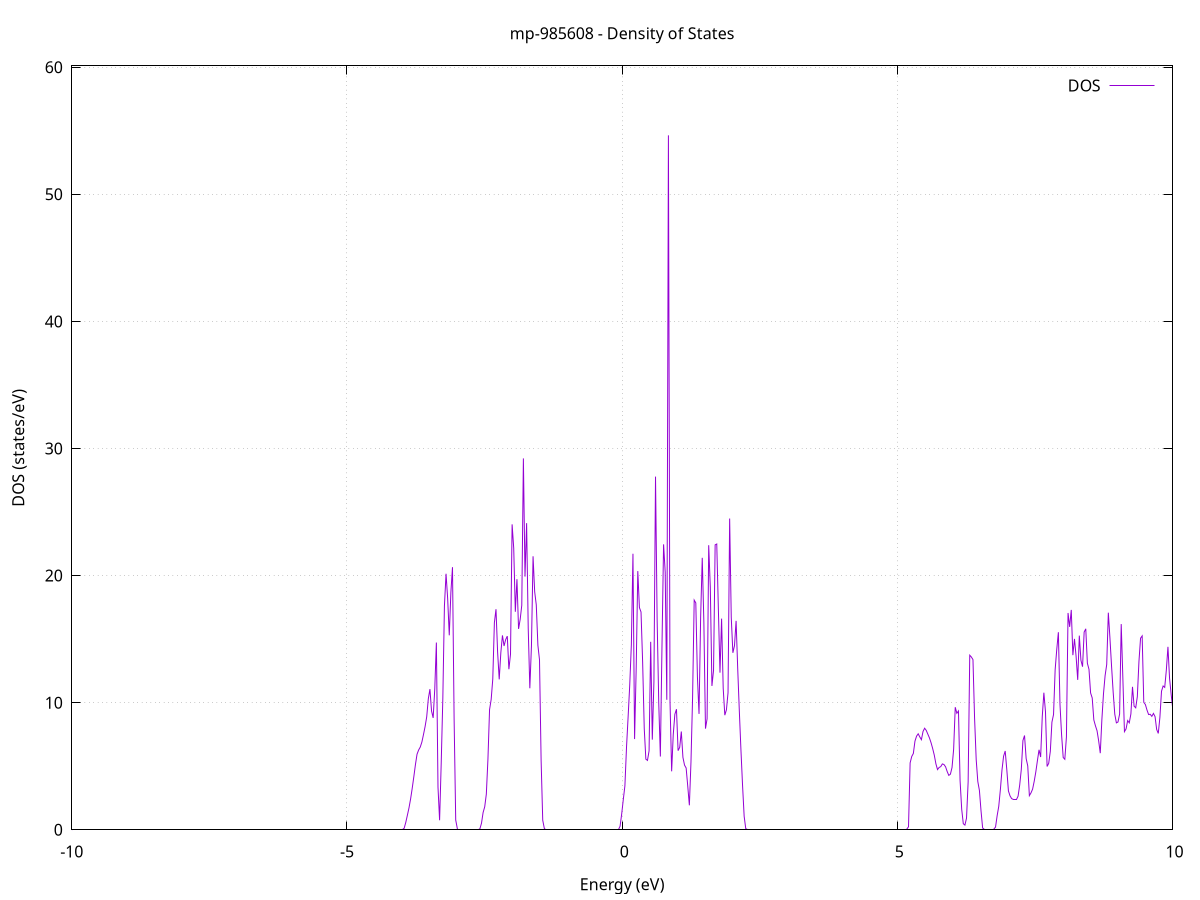 set title 'mp-985608 - Density of States'
set xlabel 'Energy (eV)'
set ylabel 'DOS (states/eV)'
set grid
set xrange [-10:10]
set yrange [0:60.102]
set xzeroaxis lt -1
set terminal png size 800,600
set output 'mp-985608_dos_gnuplot.png'
plot '-' using 1:2 with lines title 'DOS'
-36.197400 0.000000
-36.168200 0.000000
-36.138900 0.000000
-36.109600 0.000000
-36.080300 0.000000
-36.051100 0.000000
-36.021800 0.000000
-35.992500 0.000000
-35.963200 0.000000
-35.933900 0.000000
-35.904700 0.000000
-35.875400 0.000000
-35.846100 0.000000
-35.816800 0.000000
-35.787500 0.000000
-35.758300 0.000000
-35.729000 0.000000
-35.699700 0.000000
-35.670400 0.000000
-35.641100 0.000000
-35.611900 0.000000
-35.582600 0.000000
-35.553300 0.000000
-35.524000 0.000000
-35.494700 0.000000
-35.465500 0.000000
-35.436200 0.000000
-35.406900 0.000000
-35.377600 0.000000
-35.348400 0.000000
-35.319100 0.000000
-35.289800 0.000000
-35.260500 0.000000
-35.231200 0.000000
-35.202000 0.000000
-35.172700 0.000000
-35.143400 0.000000
-35.114100 0.000000
-35.084800 0.000000
-35.055600 0.000000
-35.026300 0.000000
-34.997000 0.000000
-34.967700 0.000000
-34.938400 0.000000
-34.909200 0.000000
-34.879900 0.000000
-34.850600 0.000000
-34.821300 0.000000
-34.792000 0.000000
-34.762800 0.000000
-34.733500 0.000000
-34.704200 0.000000
-34.674900 0.000000
-34.645600 0.000000
-34.616400 0.000000
-34.587100 0.000000
-34.557800 0.000000
-34.528500 0.000000
-34.499300 0.000000
-34.470000 0.000000
-34.440700 0.000000
-34.411400 0.000000
-34.382100 0.000000
-34.352900 0.000000
-34.323600 0.000000
-34.294300 0.000000
-34.265000 0.000000
-34.235700 0.000000
-34.206500 0.000000
-34.177200 0.000000
-34.147900 0.000000
-34.118600 0.000000
-34.089300 0.000000
-34.060100 0.000000
-34.030800 0.000000
-34.001500 0.000000
-33.972200 0.000000
-33.942900 0.000000
-33.913700 0.000000
-33.884400 0.000000
-33.855100 0.000000
-33.825800 0.000000
-33.796600 0.000000
-33.767300 0.000000
-33.738000 0.000000
-33.708700 0.000000
-33.679400 0.000000
-33.650200 0.000000
-33.620900 0.000000
-33.591600 0.000000
-33.562300 0.000000
-33.533000 1.669600
-33.503800 55.413800
-33.474500 73.314100
-33.445200 148.033100
-33.415900 0.000000
-33.386600 0.000000
-33.357400 0.000000
-33.328100 0.000000
-33.298800 0.000000
-33.269500 0.000000
-33.240200 0.000000
-33.211000 0.000000
-33.181700 0.000000
-33.152400 0.000000
-33.123100 0.000000
-33.093900 0.000000
-33.064600 0.000000
-33.035300 0.000000
-33.006000 0.000000
-32.976700 0.000000
-32.947500 0.000000
-32.918200 0.000000
-32.888900 0.000000
-32.859600 0.000000
-32.830300 0.000000
-32.801100 0.000000
-32.771800 0.000000
-32.742500 0.000000
-32.713200 0.000000
-32.683900 0.000000
-32.654700 0.000000
-32.625400 0.000000
-32.596100 0.000000
-32.566800 0.000000
-32.537500 0.000000
-32.508300 0.000000
-32.479000 0.000000
-32.449700 0.000000
-32.420400 0.000000
-32.391200 0.000000
-32.361900 0.000000
-32.332600 0.000000
-32.303300 0.000000
-32.274000 0.000000
-32.244800 0.000000
-32.215500 0.000000
-32.186200 0.000000
-32.156900 0.000000
-32.127600 0.000000
-32.098400 0.000000
-32.069100 0.000000
-32.039800 0.000000
-32.010500 0.000000
-31.981200 0.000000
-31.952000 0.000000
-31.922700 0.000000
-31.893400 0.000000
-31.864100 0.000000
-31.834800 0.000000
-31.805600 0.000000
-31.776300 0.000000
-31.747000 0.000000
-31.717700 0.000000
-31.688500 0.000000
-31.659200 0.000000
-31.629900 0.000000
-31.600600 0.000000
-31.571300 0.000000
-31.542100 0.000000
-31.512800 0.000000
-31.483500 0.000000
-31.454200 0.000000
-31.424900 0.000000
-31.395700 0.000000
-31.366400 0.000000
-31.337100 0.000000
-31.307800 0.000000
-31.278500 0.000000
-31.249300 0.000000
-31.220000 0.000000
-31.190700 0.000000
-31.161400 0.000000
-31.132100 0.000000
-31.102900 0.000000
-31.073600 0.000000
-31.044300 0.000000
-31.015000 0.000000
-30.985700 0.000000
-30.956500 0.000000
-30.927200 0.000000
-30.897900 0.000000
-30.868600 0.000000
-30.839400 0.000000
-30.810100 0.000000
-30.780800 0.000000
-30.751500 0.000000
-30.722200 0.000000
-30.693000 0.000000
-30.663700 0.000000
-30.634400 0.000000
-30.605100 0.000000
-30.575800 0.000000
-30.546600 0.000000
-30.517300 0.000000
-30.488000 0.000000
-30.458700 0.000000
-30.429400 0.000000
-30.400200 0.000000
-30.370900 0.000000
-30.341600 0.000000
-30.312300 0.000000
-30.283000 0.000000
-30.253800 0.000000
-30.224500 0.000000
-30.195200 0.000000
-30.165900 0.000000
-30.136700 0.000000
-30.107400 0.000000
-30.078100 0.000000
-30.048800 0.000000
-30.019500 0.000000
-29.990300 0.000000
-29.961000 0.000000
-29.931700 0.000000
-29.902400 0.000000
-29.873100 0.000000
-29.843900 0.000000
-29.814600 0.000000
-29.785300 0.000000
-29.756000 0.000000
-29.726700 0.000000
-29.697500 0.000000
-29.668200 0.000000
-29.638900 0.000000
-29.609600 0.000000
-29.580300 0.000000
-29.551100 0.000000
-29.521800 0.000000
-29.492500 0.000000
-29.463200 0.000000
-29.434000 0.000000
-29.404700 0.000000
-29.375400 0.000000
-29.346100 0.000000
-29.316800 0.000000
-29.287600 0.000000
-29.258300 0.000000
-29.229000 0.000000
-29.199700 0.000000
-29.170400 0.000000
-29.141200 0.000000
-29.111900 0.000000
-29.082600 0.000000
-29.053300 0.000000
-29.024000 0.000000
-28.994800 0.000000
-28.965500 0.000000
-28.936200 0.000000
-28.906900 0.000000
-28.877600 0.000000
-28.848400 0.000000
-28.819100 0.000000
-28.789800 0.000000
-28.760500 0.000000
-28.731300 0.000000
-28.702000 0.000000
-28.672700 0.000000
-28.643400 0.000000
-28.614100 0.000000
-28.584900 0.000000
-28.555600 0.000000
-28.526300 0.000000
-28.497000 0.000000
-28.467700 0.000000
-28.438500 0.000000
-28.409200 0.000000
-28.379900 0.000000
-28.350600 0.000000
-28.321300 0.000000
-28.292100 0.000000
-28.262800 0.000000
-28.233500 0.000000
-28.204200 0.000000
-28.174900 0.000000
-28.145700 0.000000
-28.116400 0.000000
-28.087100 0.000000
-28.057800 0.000000
-28.028500 0.000000
-27.999300 0.000000
-27.970000 0.000000
-27.940700 0.000000
-27.911400 0.000000
-27.882200 0.000000
-27.852900 0.000000
-27.823600 0.000000
-27.794300 0.000000
-27.765000 0.000000
-27.735800 0.000000
-27.706500 0.000000
-27.677200 0.000000
-27.647900 0.000000
-27.618600 0.000000
-27.589400 0.000000
-27.560100 0.000000
-27.530800 0.000000
-27.501500 0.000000
-27.472200 0.000000
-27.443000 0.000000
-27.413700 0.000000
-27.384400 0.000000
-27.355100 0.000000
-27.325800 0.000000
-27.296600 0.000000
-27.267300 0.000000
-27.238000 0.000000
-27.208700 0.000000
-27.179500 0.000000
-27.150200 0.000000
-27.120900 0.000000
-27.091600 0.000000
-27.062300 0.000000
-27.033100 0.000000
-27.003800 0.000000
-26.974500 0.000000
-26.945200 0.000000
-26.915900 0.000000
-26.886700 0.000000
-26.857400 0.000000
-26.828100 0.000000
-26.798800 0.000000
-26.769500 0.000000
-26.740300 0.000000
-26.711000 0.000000
-26.681700 0.000000
-26.652400 0.000000
-26.623100 0.000000
-26.593900 0.000000
-26.564600 0.000000
-26.535300 0.000000
-26.506000 0.000000
-26.476800 0.000000
-26.447500 0.000000
-26.418200 0.000000
-26.388900 0.000000
-26.359600 0.000000
-26.330400 0.000000
-26.301100 0.000000
-26.271800 0.000000
-26.242500 0.000000
-26.213200 0.000000
-26.184000 0.000000
-26.154700 0.000000
-26.125400 0.000000
-26.096100 0.000000
-26.066800 0.000000
-26.037600 0.000000
-26.008300 0.000000
-25.979000 0.000000
-25.949700 0.000000
-25.920400 0.000000
-25.891200 0.000000
-25.861900 0.000000
-25.832600 0.000000
-25.803300 0.000000
-25.774100 0.000000
-25.744800 0.000000
-25.715500 0.000000
-25.686200 0.000000
-25.656900 0.000000
-25.627700 0.000000
-25.598400 0.000000
-25.569100 0.000000
-25.539800 0.000000
-25.510500 0.000000
-25.481300 0.000000
-25.452000 0.000000
-25.422700 0.000000
-25.393400 0.000000
-25.364100 0.000000
-25.334900 0.000000
-25.305600 0.000000
-25.276300 0.000000
-25.247000 0.000000
-25.217700 0.000000
-25.188500 0.000000
-25.159200 0.000000
-25.129900 0.000000
-25.100600 0.000000
-25.071400 0.000000
-25.042100 0.000000
-25.012800 0.000000
-24.983500 0.000000
-24.954200 0.000000
-24.925000 0.000000
-24.895700 0.000000
-24.866400 0.000000
-24.837100 0.000000
-24.807800 0.000000
-24.778600 0.000000
-24.749300 0.000000
-24.720000 0.000000
-24.690700 0.000000
-24.661400 0.000000
-24.632200 0.000000
-24.602900 0.000000
-24.573600 0.000000
-24.544300 0.000000
-24.515000 0.000000
-24.485800 0.000000
-24.456500 0.000000
-24.427200 0.000000
-24.397900 0.000000
-24.368600 0.000000
-24.339400 0.000000
-24.310100 0.000000
-24.280800 0.000000
-24.251500 0.000000
-24.222300 0.000000
-24.193000 0.000000
-24.163700 0.000000
-24.134400 0.000000
-24.105100 0.000000
-24.075900 0.000000
-24.046600 0.000000
-24.017300 0.000000
-23.988000 0.000000
-23.958700 0.000000
-23.929500 0.000000
-23.900200 0.000000
-23.870900 0.000000
-23.841600 0.000000
-23.812300 0.000000
-23.783100 0.000000
-23.753800 0.000000
-23.724500 0.000000
-23.695200 0.000000
-23.665900 0.000000
-23.636700 0.000000
-23.607400 0.000000
-23.578100 0.000000
-23.548800 0.000000
-23.519600 0.000000
-23.490300 0.000000
-23.461000 0.000000
-23.431700 0.000000
-23.402400 0.000000
-23.373200 0.000000
-23.343900 0.000000
-23.314600 0.000000
-23.285300 0.000000
-23.256000 0.000000
-23.226800 0.000000
-23.197500 0.000000
-23.168200 0.000000
-23.138900 0.000000
-23.109600 0.000000
-23.080400 0.000000
-23.051100 0.000000
-23.021800 0.000000
-22.992500 0.000000
-22.963200 0.000000
-22.934000 0.000000
-22.904700 0.000000
-22.875400 0.000000
-22.846100 0.000000
-22.816900 0.000000
-22.787600 0.000000
-22.758300 0.000000
-22.729000 0.000000
-22.699700 0.000000
-22.670500 0.000000
-22.641200 0.000000
-22.611900 0.000000
-22.582600 0.000000
-22.553300 0.000000
-22.524100 0.000000
-22.494800 0.000000
-22.465500 0.000000
-22.436200 0.000000
-22.406900 0.000000
-22.377700 0.000000
-22.348400 0.000000
-22.319100 0.000000
-22.289800 0.000000
-22.260500 0.000000
-22.231300 0.000000
-22.202000 0.000000
-22.172700 0.000000
-22.143400 0.000000
-22.114200 0.000000
-22.084900 0.000000
-22.055600 0.000000
-22.026300 0.000000
-21.997000 0.000000
-21.967800 0.000000
-21.938500 0.000000
-21.909200 0.000000
-21.879900 0.000000
-21.850600 0.000000
-21.821400 0.000000
-21.792100 0.000000
-21.762800 0.000000
-21.733500 0.000000
-21.704200 0.000000
-21.675000 0.000000
-21.645700 0.000000
-21.616400 0.000000
-21.587100 0.000000
-21.557800 0.000000
-21.528600 0.000000
-21.499300 0.000000
-21.470000 0.000000
-21.440700 0.000000
-21.411500 0.000000
-21.382200 0.000000
-21.352900 0.000000
-21.323600 0.000000
-21.294300 0.000000
-21.265100 0.000000
-21.235800 0.000000
-21.206500 0.000000
-21.177200 0.000000
-21.147900 0.000000
-21.118700 0.000000
-21.089400 0.000000
-21.060100 0.000000
-21.030800 0.000000
-21.001500 0.000000
-20.972300 0.000000
-20.943000 0.000000
-20.913700 0.000000
-20.884400 0.000000
-20.855100 0.000000
-20.825900 0.000000
-20.796600 0.000000
-20.767300 0.000000
-20.738000 0.000000
-20.708700 0.000000
-20.679500 0.000000
-20.650200 0.000000
-20.620900 0.000000
-20.591600 0.000000
-20.562400 0.000000
-20.533100 0.000000
-20.503800 0.000000
-20.474500 0.000000
-20.445200 0.000000
-20.416000 0.000000
-20.386700 0.000000
-20.357400 0.000000
-20.328100 0.000000
-20.298800 0.000000
-20.269600 0.000000
-20.240300 0.000000
-20.211000 0.000000
-20.181700 0.000000
-20.152400 0.000000
-20.123200 0.000000
-20.093900 0.000000
-20.064600 0.000000
-20.035300 0.000000
-20.006000 0.000000
-19.976800 0.000000
-19.947500 0.000000
-19.918200 0.000000
-19.888900 0.000000
-19.859700 0.000000
-19.830400 0.000000
-19.801100 0.000000
-19.771800 0.000000
-19.742500 0.000000
-19.713300 0.000000
-19.684000 0.000000
-19.654700 0.000000
-19.625400 0.000000
-19.596100 0.000000
-19.566900 0.000000
-19.537600 0.000000
-19.508300 0.000000
-19.479000 0.000000
-19.449700 0.000000
-19.420500 0.000000
-19.391200 0.000000
-19.361900 0.000000
-19.332600 0.000000
-19.303300 0.000000
-19.274100 0.000000
-19.244800 0.000000
-19.215500 0.000000
-19.186200 0.000000
-19.157000 0.000000
-19.127700 0.000000
-19.098400 0.000000
-19.069100 0.000000
-19.039800 0.000000
-19.010600 0.000000
-18.981300 0.000000
-18.952000 0.000000
-18.922700 0.000000
-18.893400 0.000000
-18.864200 0.000000
-18.834900 20.183700
-18.805600 23.336000
-18.776300 30.405800
-18.747000 32.934700
-18.717800 33.372000
-18.688500 54.555700
-18.659200 36.014800
-18.629900 24.234000
-18.600600 14.093500
-18.571400 8.910900
-18.542100 5.122400
-18.512800 3.090700
-18.483500 1.262100
-18.454300 0.120600
-18.425000 0.000000
-18.395700 0.000000
-18.366400 0.000000
-18.337100 0.000000
-18.307900 0.000000
-18.278600 0.000000
-18.249300 0.000000
-18.220000 0.000000
-18.190700 0.000000
-18.161500 0.000000
-18.132200 0.000000
-18.102900 0.000000
-18.073600 0.000000
-18.044300 0.000000
-18.015100 0.000000
-17.985800 0.000000
-17.956500 0.000000
-17.927200 0.000000
-17.897900 0.000000
-17.868700 0.000000
-17.839400 0.000000
-17.810100 0.000000
-17.780800 0.000000
-17.751600 0.000000
-17.722300 0.000000
-17.693000 0.000000
-17.663700 0.000000
-17.634400 0.000000
-17.605200 0.000000
-17.575900 0.000000
-17.546600 0.000000
-17.517300 0.000000
-17.488000 0.000000
-17.458800 0.000000
-17.429500 0.000000
-17.400200 0.000000
-17.370900 0.000000
-17.341600 0.000000
-17.312400 0.000000
-17.283100 0.000000
-17.253800 0.000000
-17.224500 0.000000
-17.195200 0.000000
-17.166000 0.000000
-17.136700 0.000000
-17.107400 0.000000
-17.078100 0.000000
-17.048800 0.000000
-17.019600 0.000000
-16.990300 0.000000
-16.961000 0.000000
-16.931700 0.000000
-16.902500 0.000000
-16.873200 0.000000
-16.843900 0.000000
-16.814600 0.000000
-16.785300 0.000000
-16.756100 0.000000
-16.726800 0.000000
-16.697500 0.000000
-16.668200 0.000000
-16.638900 0.000000
-16.609700 0.000000
-16.580400 0.000000
-16.551100 0.000000
-16.521800 0.073400
-16.492500 1.613300
-16.463300 9.194100
-16.434000 12.063700
-16.404700 9.057300
-16.375400 7.191000
-16.346100 6.780500
-16.316900 6.807100
-16.287600 5.656400
-16.258300 4.893300
-16.229000 4.589100
-16.199800 3.833700
-16.170500 4.524700
-16.141200 13.325300
-16.111900 18.851500
-16.082600 23.552200
-16.053400 5.235200
-16.024100 2.321800
-15.994800 0.019200
-15.965500 0.000000
-15.936200 0.000000
-15.907000 0.000000
-15.877700 0.000000
-15.848400 0.000000
-15.819100 0.000000
-15.789800 0.000000
-15.760600 0.000000
-15.731300 0.000000
-15.702000 0.000000
-15.672700 0.076400
-15.643400 0.325100
-15.614200 0.702000
-15.584900 1.080000
-15.555600 1.413200
-15.526300 1.713300
-15.497100 2.030200
-15.467800 2.373200
-15.438500 2.900600
-15.409200 3.448400
-15.379900 3.975800
-15.350700 4.580100
-15.321400 5.823800
-15.292100 6.588700
-15.262800 7.283300
-15.233500 9.587800
-15.204300 10.588700
-15.175000 11.071400
-15.145700 11.994300
-15.116400 14.721100
-15.087100 16.722200
-15.057900 16.851600
-15.028600 15.841500
-14.999300 15.009900
-14.970000 15.230600
-14.940700 15.185500
-14.911500 15.724900
-14.882200 16.826000
-14.852900 18.967300
-14.823600 24.233300
-14.794400 26.589300
-14.765100 30.433000
-14.735800 36.930900
-14.706500 31.440400
-14.677200 9.015300
-14.648000 21.404300
-14.618700 22.482400
-14.589400 25.628000
-14.560100 25.176700
-14.530800 13.591400
-14.501600 16.268700
-14.472300 44.582600
-14.443000 25.288300
-14.413700 30.697200
-14.384400 22.844600
-14.355200 9.546000
-14.325900 4.689700
-14.296600 1.636400
-14.267300 0.221300
-14.238000 0.000000
-14.208800 0.000000
-14.179500 0.000000
-14.150200 0.000000
-14.120900 0.000000
-14.091700 0.000000
-14.062400 0.000000
-14.033100 0.000000
-14.003800 0.000000
-13.974500 0.000000
-13.945300 0.000000
-13.916000 0.000000
-13.886700 0.000000
-13.857400 0.000000
-13.828100 0.000000
-13.798900 0.000000
-13.769600 0.000000
-13.740300 0.000000
-13.711000 0.000000
-13.681700 0.000000
-13.652500 0.000000
-13.623200 0.000000
-13.593900 0.000000
-13.564600 0.000000
-13.535300 0.000000
-13.506100 0.000000
-13.476800 0.000000
-13.447500 0.000000
-13.418200 0.000000
-13.388900 0.000000
-13.359700 0.000000
-13.330400 0.000000
-13.301100 0.000000
-13.271800 0.000000
-13.242600 0.000000
-13.213300 0.000000
-13.184000 0.000000
-13.154700 0.000000
-13.125400 0.000000
-13.096200 0.000000
-13.066900 0.000000
-13.037600 0.000000
-13.008300 0.000000
-12.979000 0.000000
-12.949800 0.000000
-12.920500 0.000000
-12.891200 0.000000
-12.861900 0.000000
-12.832600 0.000000
-12.803400 0.000000
-12.774100 0.000000
-12.744800 0.000000
-12.715500 0.000000
-12.686200 0.000000
-12.657000 0.000000
-12.627700 0.398300
-12.598400 1.376100
-12.569100 2.795100
-12.539900 6.543100
-12.510600 10.943000
-12.481300 12.144400
-12.452000 13.631400
-12.422700 9.005500
-12.393500 10.103600
-12.364200 15.917900
-12.334900 14.456900
-12.305600 10.063500
-12.276300 9.469400
-12.247100 7.915000
-12.217800 3.925100
-12.188500 2.560900
-12.159200 5.644900
-12.129900 8.552200
-12.100700 8.289500
-12.071400 8.617100
-12.042100 11.766200
-12.012800 14.042300
-11.983500 12.494100
-11.954300 11.210200
-11.925000 10.721800
-11.895700 10.377000
-11.866400 10.128900
-11.837200 10.173400
-11.807900 10.837400
-11.778600 9.830400
-11.749300 10.120700
-11.720000 8.583300
-11.690800 7.819500
-11.661500 11.971300
-11.632200 14.597500
-11.602900 16.156900
-11.573600 13.758000
-11.544400 11.755600
-11.515100 9.292800
-11.485800 6.460700
-11.456500 5.302800
-11.427200 4.328300
-11.398000 3.682600
-11.368700 3.178300
-11.339400 2.650700
-11.310100 2.009500
-11.280800 1.024400
-11.251600 0.309400
-11.222300 0.086600
-11.193000 0.001500
-11.163700 0.000000
-11.134500 0.000000
-11.105200 0.000000
-11.075900 0.000000
-11.046600 0.000000
-11.017300 0.000000
-10.988100 0.000000
-10.958800 0.000000
-10.929500 0.000000
-10.900200 0.000000
-10.870900 0.000000
-10.841700 0.000000
-10.812400 0.000000
-10.783100 0.000000
-10.753800 0.000000
-10.724500 0.000000
-10.695300 0.000000
-10.666000 0.000000
-10.636700 0.000000
-10.607400 0.000000
-10.578100 0.000000
-10.548900 0.000000
-10.519600 0.000000
-10.490300 0.000000
-10.461000 0.000000
-10.431800 0.000000
-10.402500 0.000000
-10.373200 0.000000
-10.343900 0.000000
-10.314600 0.000000
-10.285400 0.000000
-10.256100 0.000000
-10.226800 0.000000
-10.197500 0.000000
-10.168200 0.000000
-10.139000 0.000000
-10.109700 0.000000
-10.080400 0.000000
-10.051100 0.000000
-10.021800 0.000000
-9.992600 0.000000
-9.963300 0.000000
-9.934000 0.000000
-9.904700 0.000000
-9.875400 0.000000
-9.846200 0.000000
-9.816900 0.000000
-9.787600 0.000000
-9.758300 0.000000
-9.729000 0.000000
-9.699800 0.000000
-9.670500 0.000000
-9.641200 0.000000
-9.611900 0.000000
-9.582700 0.000000
-9.553400 0.000000
-9.524100 0.000000
-9.494800 0.000000
-9.465500 0.000000
-9.436300 0.000000
-9.407000 0.000000
-9.377700 0.000000
-9.348400 0.000000
-9.319100 0.000000
-9.289900 0.000000
-9.260600 0.000000
-9.231300 0.000000
-9.202000 0.000000
-9.172700 0.000000
-9.143500 0.000000
-9.114200 0.000000
-9.084900 0.000000
-9.055600 0.000000
-9.026300 0.000000
-8.997100 0.000000
-8.967800 0.000000
-8.938500 0.000000
-8.909200 0.000000
-8.880000 0.000000
-8.850700 0.000000
-8.821400 0.000000
-8.792100 0.000000
-8.762800 0.000000
-8.733600 0.000000
-8.704300 0.000000
-8.675000 0.000000
-8.645700 0.000000
-8.616400 0.000000
-8.587200 0.000000
-8.557900 0.000000
-8.528600 0.000000
-8.499300 0.000000
-8.470000 0.000000
-8.440800 0.000000
-8.411500 0.000000
-8.382200 0.000000
-8.352900 0.000000
-8.323600 0.000000
-8.294400 0.000000
-8.265100 0.000000
-8.235800 0.000000
-8.206500 0.000000
-8.177300 0.000000
-8.148000 0.000000
-8.118700 0.000000
-8.089400 0.000000
-8.060100 0.000000
-8.030900 0.000000
-8.001600 0.000000
-7.972300 0.000000
-7.943000 0.000000
-7.913700 0.000000
-7.884500 0.000000
-7.855200 0.000000
-7.825900 0.000000
-7.796600 0.000000
-7.767300 0.000000
-7.738100 0.000000
-7.708800 0.000000
-7.679500 0.000000
-7.650200 0.000000
-7.620900 0.000000
-7.591700 0.000000
-7.562400 0.000000
-7.533100 0.000000
-7.503800 0.000000
-7.474600 0.000000
-7.445300 0.000000
-7.416000 0.000000
-7.386700 0.000000
-7.357400 0.000000
-7.328200 0.000000
-7.298900 0.000000
-7.269600 0.000000
-7.240300 0.000000
-7.211000 0.000000
-7.181800 0.000000
-7.152500 0.000000
-7.123200 0.000000
-7.093900 0.000000
-7.064600 0.000000
-7.035400 0.000000
-7.006100 0.000000
-6.976800 0.000000
-6.947500 0.000000
-6.918200 0.000000
-6.889000 0.000000
-6.859700 0.000000
-6.830400 0.000000
-6.801100 0.000000
-6.771900 0.000000
-6.742600 0.000000
-6.713300 0.000000
-6.684000 0.000000
-6.654700 0.000000
-6.625500 0.000000
-6.596200 0.000000
-6.566900 0.000000
-6.537600 0.000000
-6.508300 0.000000
-6.479100 0.000000
-6.449800 0.000000
-6.420500 0.000000
-6.391200 0.000000
-6.361900 0.000000
-6.332700 0.000000
-6.303400 0.000000
-6.274100 0.000000
-6.244800 0.000000
-6.215500 0.000000
-6.186300 0.000000
-6.157000 0.000000
-6.127700 0.000000
-6.098400 0.000000
-6.069100 0.000000
-6.039900 0.000000
-6.010600 0.000000
-5.981300 0.000000
-5.952000 0.000000
-5.922800 0.000000
-5.893500 0.000000
-5.864200 0.000000
-5.834900 0.000000
-5.805600 0.000000
-5.776400 0.000000
-5.747100 0.000000
-5.717800 0.000000
-5.688500 0.000000
-5.659200 0.000000
-5.630000 0.000000
-5.600700 0.000000
-5.571400 0.000000
-5.542100 0.000000
-5.512800 0.000000
-5.483600 0.000000
-5.454300 0.000000
-5.425000 0.000000
-5.395700 0.000000
-5.366400 0.000000
-5.337200 0.000000
-5.307900 0.000000
-5.278600 0.000000
-5.249300 0.000000
-5.220100 0.000000
-5.190800 0.000000
-5.161500 0.000000
-5.132200 0.000000
-5.102900 0.000000
-5.073700 0.000000
-5.044400 0.000000
-5.015100 0.000000
-4.985800 0.000000
-4.956500 0.000000
-4.927300 0.000000
-4.898000 0.000000
-4.868700 0.000000
-4.839400 0.000000
-4.810100 0.000000
-4.780900 0.000000
-4.751600 0.000000
-4.722300 0.000000
-4.693000 0.000000
-4.663700 0.000000
-4.634500 0.000000
-4.605200 0.000000
-4.575900 0.000000
-4.546600 0.000000
-4.517400 0.000000
-4.488100 0.000000
-4.458800 0.000000
-4.429500 0.000000
-4.400200 0.000000
-4.371000 0.000000
-4.341700 0.000000
-4.312400 0.000000
-4.283100 0.000000
-4.253800 0.000000
-4.224600 0.000000
-4.195300 0.000000
-4.166000 0.000000
-4.136700 0.000000
-4.107400 0.000000
-4.078200 0.000000
-4.048900 0.000000
-4.019600 0.000000
-3.990300 0.000000
-3.961000 0.117500
-3.931800 0.572500
-3.902500 1.138200
-3.873200 1.720600
-3.843900 2.425000
-3.814700 3.256300
-3.785400 4.162700
-3.756100 5.123500
-3.726800 5.945700
-3.697500 6.279800
-3.668300 6.507300
-3.639000 6.899800
-3.609700 7.491200
-3.580400 8.121900
-3.551100 8.884700
-3.521900 10.307500
-3.492600 11.065700
-3.463300 9.344100
-3.434000 8.802700
-3.404700 11.085800
-3.375500 14.731000
-3.346200 3.362600
-3.316900 0.749000
-3.287600 5.246300
-3.258300 10.321400
-3.229100 17.625200
-3.199800 20.142400
-3.170500 18.194400
-3.141200 15.301300
-3.112000 18.670100
-3.082700 20.660000
-3.053400 8.761300
-3.024100 0.767800
-2.994800 0.000000
-2.965600 0.000000
-2.936300 0.000000
-2.907000 0.000000
-2.877700 0.000000
-2.848400 0.000000
-2.819200 0.000000
-2.789900 0.000000
-2.760600 0.000000
-2.731300 0.000000
-2.702000 0.000000
-2.672800 0.000000
-2.643500 0.000000
-2.614200 0.000000
-2.584900 0.073200
-2.555600 0.517800
-2.526400 1.359500
-2.497100 1.807500
-2.467800 2.803900
-2.438500 5.565500
-2.409200 9.453900
-2.380000 10.249400
-2.350700 11.848900
-2.321400 16.300700
-2.292100 17.353000
-2.262900 13.975400
-2.233600 11.834800
-2.204300 13.928800
-2.175000 15.295000
-2.145700 14.461900
-2.116500 14.959500
-2.087200 15.235900
-2.057900 12.630400
-2.028600 13.806900
-1.999300 24.029500
-1.970100 22.147900
-1.940800 17.149800
-1.911500 19.716000
-1.882200 15.805100
-1.852900 16.550400
-1.823700 17.664300
-1.794400 29.219800
-1.765100 19.921900
-1.735800 24.126800
-1.706500 15.837800
-1.677300 11.132400
-1.648000 14.451300
-1.618700 21.518700
-1.589400 18.726800
-1.560200 17.697700
-1.530900 14.513500
-1.501600 13.369600
-1.472300 5.461800
-1.443000 0.752600
-1.413800 0.102500
-1.384500 0.000000
-1.355200 0.000000
-1.325900 0.000000
-1.296600 0.000000
-1.267400 0.000000
-1.238100 0.000000
-1.208800 0.000000
-1.179500 0.000000
-1.150200 0.000000
-1.121000 0.000000
-1.091700 0.000000
-1.062400 0.000000
-1.033100 0.000000
-1.003800 0.000000
-0.974600 0.000000
-0.945300 0.000000
-0.916000 0.000000
-0.886700 0.000000
-0.857500 0.000000
-0.828200 0.000000
-0.798900 0.000000
-0.769600 0.000000
-0.740300 0.000000
-0.711100 0.000000
-0.681800 0.000000
-0.652500 0.000000
-0.623200 0.000000
-0.593900 0.000000
-0.564700 0.000000
-0.535400 0.000000
-0.506100 0.000000
-0.476800 0.000000
-0.447500 0.000000
-0.418300 0.000000
-0.389000 0.000000
-0.359700 0.000000
-0.330400 0.000000
-0.301100 0.000000
-0.271900 0.000000
-0.242600 0.000000
-0.213300 0.000000
-0.184000 0.000000
-0.154800 0.000000
-0.125500 0.000000
-0.096200 0.000000
-0.066900 0.000000
-0.037600 0.279700
-0.008400 1.238800
0.020900 2.379100
0.050200 3.462600
0.079500 6.504800
0.108800 8.904600
0.138000 11.389700
0.167300 14.549200
0.196600 21.717300
0.225900 7.135200
0.255200 12.668500
0.284400 20.354400
0.313700 17.483900
0.343000 17.133200
0.372300 13.205600
0.401600 7.961200
0.430800 5.555300
0.460100 5.457300
0.489400 6.209300
0.518700 14.789500
0.547900 7.089200
0.577200 11.634600
0.606500 27.785000
0.635800 16.502600
0.665100 9.969100
0.694300 5.764200
0.723600 14.373200
0.752900 22.457200
0.782200 20.276000
0.811500 10.224000
0.840700 54.638100
0.870000 10.082200
0.899300 4.599000
0.928600 7.495100
0.957900 9.089800
0.987100 9.485100
1.016400 6.225900
1.045700 6.481800
1.075000 7.730100
1.104300 5.698700
1.133500 5.087800
1.162800 4.860100
1.192100 3.430200
1.221400 1.924200
1.250700 5.341400
1.279900 10.405300
1.309200 18.070200
1.338500 17.847800
1.367800 12.029600
1.397000 9.115400
1.426300 16.740000
1.455600 21.399500
1.484900 16.313600
1.514200 7.957300
1.543400 8.733300
1.572700 22.388700
1.602000 19.090900
1.631300 11.316700
1.660600 12.536600
1.689800 22.416000
1.719100 22.483600
1.748400 17.383700
1.777700 12.362300
1.807000 16.613600
1.836200 11.134900
1.865500 9.016700
1.894800 9.438900
1.924100 10.784000
1.953400 24.485900
1.982600 16.708800
2.011900 13.922000
2.041200 14.479100
2.070500 16.437200
2.099700 12.698600
2.129000 9.360300
2.158300 6.303900
2.187600 3.508900
2.216900 1.062100
2.246100 0.087900
2.275400 0.000000
2.304700 0.000000
2.334000 0.000000
2.363300 0.000000
2.392500 0.000000
2.421800 0.000000
2.451100 0.000000
2.480400 0.000000
2.509700 0.000000
2.538900 0.000000
2.568200 0.000000
2.597500 0.000000
2.626800 0.000000
2.656100 0.000000
2.685300 0.000000
2.714600 0.000000
2.743900 0.000000
2.773200 0.000000
2.802400 0.000000
2.831700 0.000000
2.861000 0.000000
2.890300 0.000000
2.919600 0.000000
2.948800 0.000000
2.978100 0.000000
3.007400 0.000000
3.036700 0.000000
3.066000 0.000000
3.095200 0.000000
3.124500 0.000000
3.153800 0.000000
3.183100 0.000000
3.212400 0.000000
3.241600 0.000000
3.270900 0.000000
3.300200 0.000000
3.329500 0.000000
3.358800 0.000000
3.388000 0.000000
3.417300 0.000000
3.446600 0.000000
3.475900 0.000000
3.505100 0.000000
3.534400 0.000000
3.563700 0.000000
3.593000 0.000000
3.622300 0.000000
3.651500 0.000000
3.680800 0.000000
3.710100 0.000000
3.739400 0.000000
3.768700 0.000000
3.797900 0.000000
3.827200 0.000000
3.856500 0.000000
3.885800 0.000000
3.915100 0.000000
3.944300 0.000000
3.973600 0.000000
4.002900 0.000000
4.032200 0.000000
4.061500 0.000000
4.090700 0.000000
4.120000 0.000000
4.149300 0.000000
4.178600 0.000000
4.207800 0.000000
4.237100 0.000000
4.266400 0.000000
4.295700 0.000000
4.325000 0.000000
4.354200 0.000000
4.383500 0.000000
4.412800 0.000000
4.442100 0.000000
4.471400 0.000000
4.500600 0.000000
4.529900 0.000000
4.559200 0.000000
4.588500 0.000000
4.617800 0.000000
4.647000 0.000000
4.676300 0.000000
4.705600 0.000000
4.734900 0.000000
4.764200 0.000000
4.793400 0.000000
4.822700 0.000000
4.852000 0.000000
4.881300 0.000000
4.910600 0.000000
4.939800 0.000000
4.969100 0.000000
4.998400 0.000000
5.027700 0.000000
5.056900 0.000000
5.086200 0.000000
5.115500 0.000000
5.144800 0.000000
5.174100 0.000000
5.203300 0.236200
5.232600 5.259500
5.261900 5.767200
5.291200 6.002900
5.320500 6.973300
5.349700 7.367200
5.379000 7.550900
5.408300 7.305700
5.437600 7.088900
5.466900 7.731300
5.496100 7.989600
5.525400 7.820300
5.554700 7.523700
5.584000 7.223600
5.613300 6.844100
5.642500 6.388500
5.671800 5.868000
5.701100 5.186400
5.730400 4.734700
5.759600 4.903900
5.788900 4.966900
5.818200 5.182100
5.847500 5.134400
5.876800 4.955300
5.906000 4.582100
5.935300 4.279400
5.964600 4.372800
5.993900 4.897700
6.023200 6.327800
6.052400 9.643300
6.081700 9.165700
6.111000 9.346500
6.140300 3.873400
6.169600 1.616600
6.198800 0.475900
6.228100 0.368000
6.257400 0.916200
6.286700 3.760800
6.316000 13.733800
6.345200 13.594400
6.374500 13.387600
6.403800 8.779200
6.433100 5.526200
6.462300 3.798900
6.491600 3.093900
6.520900 1.490700
6.550200 0.139000
6.579500 0.000000
6.608700 0.000000
6.638000 0.000000
6.667300 0.000000
6.696600 0.000000
6.725900 0.000000
6.755100 0.000000
6.784400 0.211400
6.813700 1.104200
6.843000 1.843900
6.872300 3.149700
6.901500 4.696200
6.930800 5.787400
6.960100 6.198200
6.989400 4.724600
7.018700 3.054300
7.047900 2.667900
7.077200 2.452800
7.106500 2.376600
7.135800 2.376600
7.165000 2.379600
7.194300 2.646300
7.223600 3.520800
7.252900 4.757300
7.282200 7.018100
7.311400 7.416700
7.340700 5.608200
7.370000 5.020500
7.399300 2.684200
7.428600 2.899700
7.457800 3.194500
7.487100 3.809200
7.516400 4.550400
7.545700 5.446900
7.575000 6.293300
7.604200 5.722200
7.633500 8.897500
7.662800 10.783800
7.692100 9.289500
7.721400 4.980300
7.750600 5.226900
7.779900 6.166800
7.809200 8.468500
7.838500 9.065200
7.867700 12.593200
7.897000 14.190100
7.926300 15.542900
7.955600 9.868100
7.984900 7.456900
8.014100 5.688000
8.043400 5.545800
8.072700 7.301900
8.102000 17.056000
8.131300 15.965700
8.160500 17.300100
8.189800 13.738800
8.219100 15.016300
8.248400 13.643300
8.277700 11.793900
8.306900 15.276000
8.336200 13.338400
8.365500 12.831100
8.394800 15.556900
8.424100 15.811700
8.453300 13.100800
8.482600 12.623000
8.511900 10.766600
8.541200 10.370000
8.570500 8.644800
8.599700 8.184500
8.629000 7.792700
8.658300 6.999400
8.687600 6.026500
8.716800 8.672300
8.746100 10.700500
8.775400 12.129000
8.804700 13.005700
8.834000 17.081600
8.863200 15.092300
8.892500 12.880500
8.921800 10.840700
8.951100 9.096600
8.980400 8.410600
9.009600 8.479500
9.038900 9.102700
9.068200 16.182800
9.097500 12.009400
9.126800 7.723500
9.156000 7.932600
9.185300 8.594000
9.214600 8.413200
9.243900 9.113500
9.273200 11.245300
9.302400 9.723500
9.331700 9.595000
9.361000 10.476300
9.390300 13.236300
9.419500 15.072900
9.448800 15.253800
9.478100 10.029500
9.507400 9.851800
9.536700 9.417300
9.565900 9.066700
9.595200 9.085900
9.624500 8.924500
9.653800 9.155200
9.683100 8.901400
9.712300 7.892200
9.741600 7.581400
9.770900 8.837100
9.800200 10.898700
9.829500 11.313800
9.858700 11.203500
9.888000 12.561200
9.917300 14.393300
9.946600 11.914200
9.975900 10.636100
10.005100 9.491300
10.034400 10.246500
10.063700 13.753900
10.093000 14.303000
10.122200 12.552400
10.151500 9.191900
10.180800 8.024100
10.210100 12.355500
10.239400 19.430700
10.268600 11.469100
10.297900 7.168800
10.327200 7.700200
10.356500 8.724100
10.385800 13.076800
10.415000 11.746700
10.444300 9.321700
10.473600 6.943400
10.502900 10.761000
10.532200 15.982200
10.561400 21.140500
10.590700 7.820800
10.620000 2.047300
10.649300 2.891900
10.678600 9.067100
10.707800 15.788000
10.737100 19.694300
10.766400 16.022900
10.795700 13.059300
10.824900 13.157800
10.854200 12.040500
10.883500 11.353000
10.912800 10.526600
10.942100 7.788600
10.971300 5.711900
11.000600 0.598000
11.029900 0.040300
11.059200 0.342500
11.088500 3.170000
11.117700 6.500000
11.147000 7.337400
11.176300 7.757500
11.205600 7.949900
11.234900 7.317100
11.264100 6.276700
11.293400 5.191100
11.322700 3.901400
11.352000 3.437400
11.381300 3.390500
11.410500 3.144700
11.439800 2.973800
11.469100 2.984600
11.498400 2.982500
11.527600 2.893500
11.556900 2.736000
11.586200 2.587200
11.615500 2.447200
11.644800 2.368800
11.674000 2.345100
11.703300 2.245200
11.732600 2.164000
11.761900 2.166000
11.791200 2.315500
11.820400 2.456000
11.849700 2.603700
11.879000 3.088700
11.908300 5.120000
11.937600 2.620400
11.966800 2.544700
11.996100 2.450800
12.025400 2.338900
12.054700 2.209900
12.084000 2.063800
12.113200 1.925900
12.142500 1.865200
12.171800 1.998900
12.201100 2.158000
12.230400 2.339100
12.259600 2.542200
12.288900 2.767200
12.318200 3.023500
12.347500 3.164700
12.376700 3.126200
12.406000 3.110100
12.435300 3.238900
12.464600 3.466500
12.493900 3.559800
12.523100 3.521900
12.552400 3.534100
12.581700 3.544100
12.611000 2.931300
12.640300 2.724300
12.669500 2.518800
12.698800 2.460600
12.728100 2.503800
12.757400 2.640700
12.786700 2.867500
12.815900 3.101400
12.845200 3.303400
12.874500 3.958900
12.903800 5.159700
12.933100 4.285500
12.962300 3.194100
12.991600 2.565300
13.020900 2.434900
13.050200 2.506100
13.079400 2.663500
13.108700 2.981000
13.138000 3.559700
13.167300 4.032400
13.196600 4.304000
13.225800 4.252000
13.255100 4.033600
13.284400 3.933000
13.313700 3.856500
13.343000 3.646500
13.372200 3.460400
13.401500 3.290900
13.430800 3.098400
13.460100 2.923200
13.489400 2.777700
13.518600 2.638300
13.547900 2.480200
13.577200 2.290100
13.606500 2.305200
13.635800 2.411100
13.665000 2.587200
13.694300 2.784500
13.723600 3.127500
13.752900 3.737400
13.782100 3.560100
13.811400 3.532100
13.840700 3.639700
13.870000 3.701800
13.899300 4.023300
13.928500 4.364900
13.957800 4.774900
13.987100 5.261100
14.016400 5.578000
14.045700 5.646900
14.074900 5.354900
14.104200 4.842000
14.133500 4.560200
14.162800 4.263800
14.192100 3.937900
14.221300 3.598400
14.250600 3.333900
14.279900 3.143000
14.309200 3.005300
14.338500 2.896600
14.367700 2.778100
14.397000 2.840600
14.426300 3.029000
14.455600 3.234700
14.484800 3.546700
14.514100 3.967800
14.543400 4.419900
14.572700 4.146200
14.602000 3.986200
14.631200 4.210200
14.660500 4.629600
14.689800 4.876900
14.719100 4.841200
14.748400 4.427600
14.777600 3.969900
14.806900 3.791000
14.836200 3.756500
14.865500 3.752600
14.894800 3.750700
14.924000 3.879400
14.953300 4.052900
14.982600 4.178100
15.011900 4.268600
15.041200 4.311900
15.070400 4.231600
15.099700 3.968800
15.129000 3.679300
15.158300 3.577500
15.187500 3.536600
15.216800 3.507400
15.246100 3.506100
15.275400 3.557400
15.304700 3.594100
15.333900 3.549500
15.363200 3.437100
15.392500 3.302600
15.421800 3.219600
15.451100 3.055300
15.480300 2.853500
15.509600 2.676800
15.538900 2.560200
15.568200 2.443000
15.597500 2.293400
15.626700 2.171000
15.656000 2.691100
15.685300 2.938800
15.714600 3.113100
15.743900 3.214500
15.773100 3.545800
15.802400 7.371000
15.831700 8.228800
15.861000 8.785200
15.890300 9.117100
15.919500 9.511100
15.948800 9.538000
15.978100 6.872000
16.007400 5.092100
16.036600 4.811600
16.065900 5.942100
16.095200 4.758900
16.124500 5.087100
16.153800 5.375500
16.183000 5.318000
16.212300 4.901800
16.241600 4.394600
16.270900 3.881300
16.300200 3.379200
16.329400 3.011400
16.358700 2.719000
16.388000 2.477200
16.417300 2.671100
16.446600 3.380600
16.475800 3.828200
16.505100 4.582800
16.534400 5.662200
16.563700 7.799600
16.593000 7.600600
16.622200 6.101400
16.651500 5.624400
16.680800 5.144800
16.710100 4.763300
16.739300 4.953900
16.768600 5.062200
16.797900 5.032100
16.827200 4.960200
16.856500 8.265900
16.885700 9.952900
16.915000 10.142600
16.944300 8.311100
16.973600 7.054200
17.002900 5.358700
17.032100 4.143500
17.061400 3.326800
17.090700 2.683000
17.120000 2.109800
17.149300 1.649900
17.178500 1.509500
17.207800 1.794600
17.237100 3.378600
17.266400 4.567400
17.295700 5.535200
17.324900 6.405800
17.354200 6.895900
17.383500 7.109500
17.412800 7.264500
17.442000 7.085200
17.471300 7.315700
17.500600 6.933100
17.529900 7.187400
17.559200 7.602400
17.588400 8.560100
17.617700 8.920000
17.647000 9.129200
17.676300 9.061000
17.705600 7.508400
17.734800 6.648900
17.764100 6.156000
17.793400 5.508200
17.822700 5.020500
17.852000 5.002400
17.881200 5.360000
17.910500 6.495000
17.939800 7.240600
17.969100 7.796800
17.998400 8.418800
18.027600 9.082200
18.056900 9.960200
18.086200 10.917200
18.115500 11.097300
18.144700 7.531900
18.174000 5.659000
18.203300 5.205500
18.232600 5.279500
18.261900 6.564600
18.291100 8.456600
18.320400 8.343600
18.349700 7.535600
18.379000 6.652100
18.408300 6.175000
18.437500 5.460000
18.466800 4.882300
18.496100 4.458100
18.525400 4.122000
18.554700 3.858600
18.583900 3.779200
18.613200 3.751200
18.642500 4.244200
18.671800 5.626300
18.701100 7.341500
18.730300 8.097700
18.759600 8.537800
18.788900 9.450100
18.818200 8.977800
18.847500 10.190800
18.876700 9.800500
18.906000 6.993700
18.935300 4.799500
18.964600 3.544700
18.993800 3.483000
19.023100 4.051800
19.052400 4.489000
19.081700 5.922900
19.111000 7.537200
19.140200 9.009000
19.169500 9.098800
19.198800 9.299100
19.228100 9.167200
19.257400 5.638100
19.286600 3.758000
19.315900 3.157900
19.345200 3.346100
19.374500 4.419400
19.403800 6.466700
19.433000 7.607800
19.462300 8.066100
19.491600 7.595500
19.520900 6.291400
19.550200 4.652400
19.579400 3.436200
19.608700 3.244500
19.638000 2.421400
19.667300 0.261000
19.696500 0.001800
19.725800 0.000000
19.755100 0.000000
19.784400 0.000000
19.813700 0.000000
19.842900 0.000000
19.872200 0.000000
19.901500 0.000000
19.930800 0.000000
19.960100 0.000000
19.989300 0.000000
20.018600 0.000000
20.047900 0.000000
20.077200 0.000000
20.106500 0.000000
20.135700 0.000000
20.165000 0.000000
20.194300 0.000000
20.223600 0.000000
20.252900 0.000000
20.282100 0.000000
20.311400 0.000000
20.340700 0.000000
20.370000 0.000000
20.399200 0.000000
20.428500 0.000000
20.457800 0.000000
20.487100 0.000000
20.516400 0.000000
20.545600 0.000000
20.574900 0.000000
20.604200 0.000000
20.633500 0.000000
20.662800 0.000000
20.692000 0.000000
20.721300 0.000000
20.750600 0.000000
20.779900 0.000000
20.809200 0.000000
20.838400 0.000000
20.867700 0.000000
20.897000 0.000000
20.926300 0.000000
20.955600 0.000000
20.984800 0.000000
21.014100 0.000000
21.043400 0.000000
21.072700 0.000000
21.101900 0.000000
21.131200 0.000000
21.160500 0.000000
21.189800 0.000000
21.219100 0.000000
21.248300 0.000000
21.277600 0.000000
21.306900 0.000000
21.336200 0.000000
21.365500 0.000000
21.394700 0.000000
21.424000 0.000000
21.453300 0.000000
21.482600 0.000000
21.511900 0.000000
21.541100 0.000000
21.570400 0.000000
21.599700 0.000000
21.629000 0.000000
21.658300 0.000000
21.687500 0.000000
21.716800 0.000000
21.746100 0.000000
21.775400 0.000000
21.804600 0.000000
21.833900 0.000000
21.863200 0.000000
21.892500 0.000000
21.921800 0.000000
21.951000 0.000000
21.980300 0.000000
22.009600 0.000000
22.038900 0.000000
22.068200 0.000000
22.097400 0.000000
22.126700 0.000000
22.156000 0.000000
22.185300 0.000000
22.214600 0.000000
22.243800 0.000000
22.273100 0.000000
22.302400 0.000000
22.331700 0.000000
22.361000 0.000000
e
